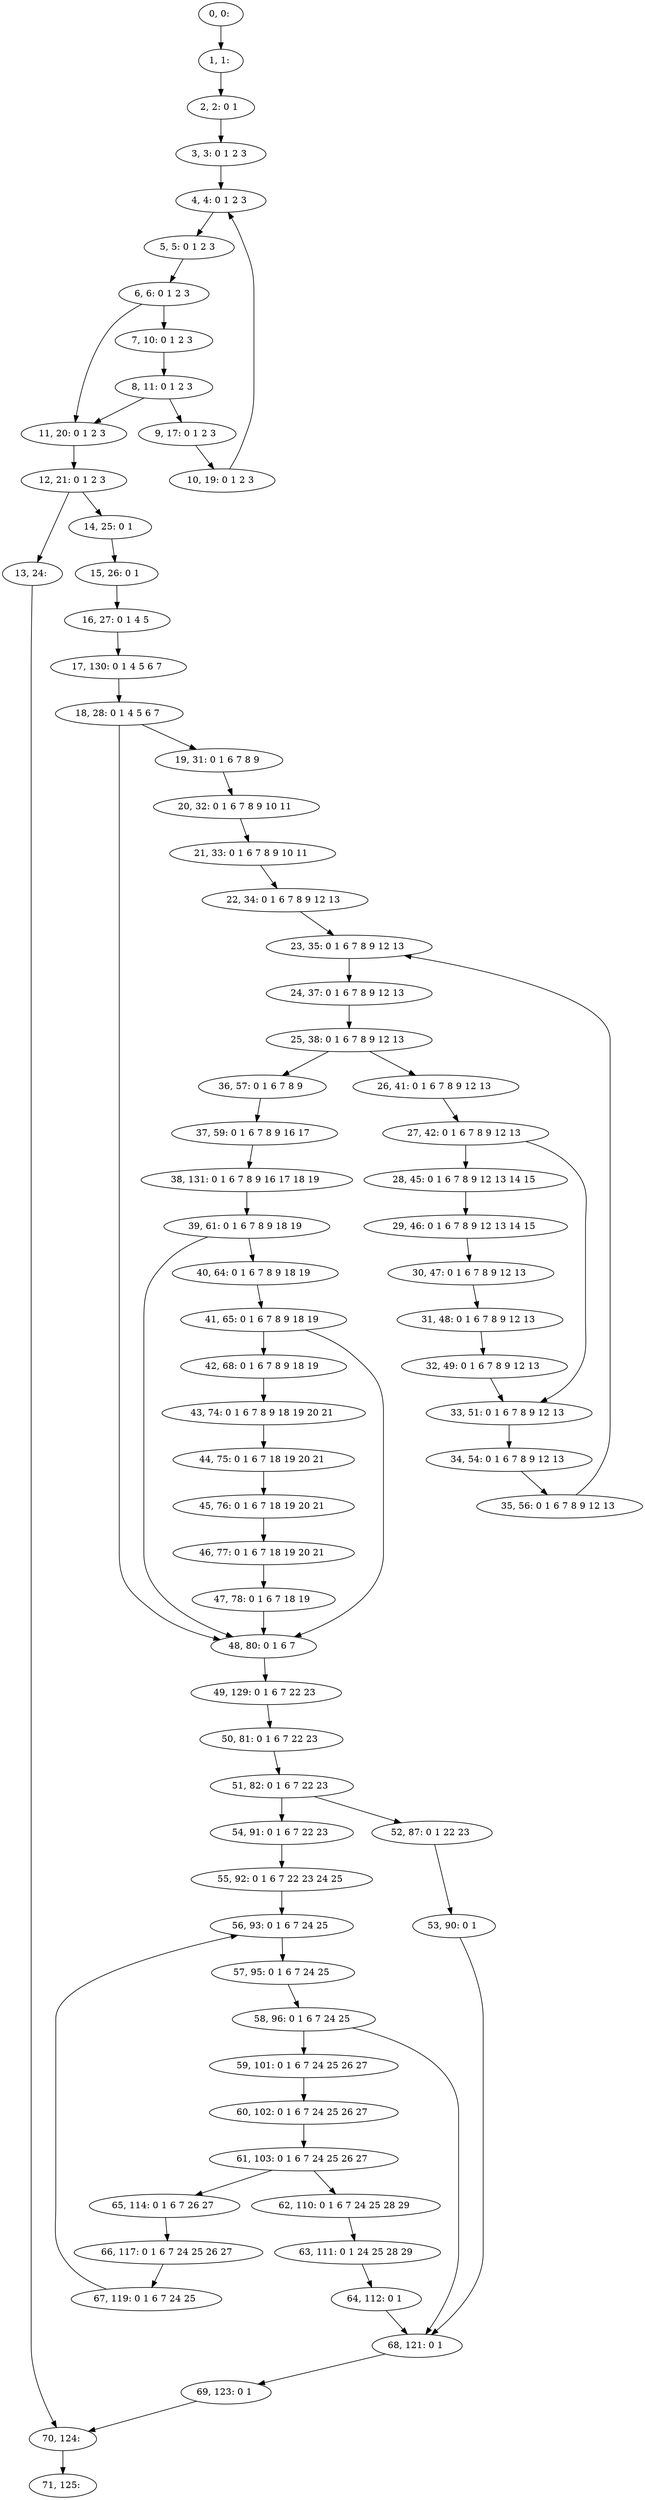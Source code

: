 digraph G {
0[label="0, 0: "];
1[label="1, 1: "];
2[label="2, 2: 0 1 "];
3[label="3, 3: 0 1 2 3 "];
4[label="4, 4: 0 1 2 3 "];
5[label="5, 5: 0 1 2 3 "];
6[label="6, 6: 0 1 2 3 "];
7[label="7, 10: 0 1 2 3 "];
8[label="8, 11: 0 1 2 3 "];
9[label="9, 17: 0 1 2 3 "];
10[label="10, 19: 0 1 2 3 "];
11[label="11, 20: 0 1 2 3 "];
12[label="12, 21: 0 1 2 3 "];
13[label="13, 24: "];
14[label="14, 25: 0 1 "];
15[label="15, 26: 0 1 "];
16[label="16, 27: 0 1 4 5 "];
17[label="17, 130: 0 1 4 5 6 7 "];
18[label="18, 28: 0 1 4 5 6 7 "];
19[label="19, 31: 0 1 6 7 8 9 "];
20[label="20, 32: 0 1 6 7 8 9 10 11 "];
21[label="21, 33: 0 1 6 7 8 9 10 11 "];
22[label="22, 34: 0 1 6 7 8 9 12 13 "];
23[label="23, 35: 0 1 6 7 8 9 12 13 "];
24[label="24, 37: 0 1 6 7 8 9 12 13 "];
25[label="25, 38: 0 1 6 7 8 9 12 13 "];
26[label="26, 41: 0 1 6 7 8 9 12 13 "];
27[label="27, 42: 0 1 6 7 8 9 12 13 "];
28[label="28, 45: 0 1 6 7 8 9 12 13 14 15 "];
29[label="29, 46: 0 1 6 7 8 9 12 13 14 15 "];
30[label="30, 47: 0 1 6 7 8 9 12 13 "];
31[label="31, 48: 0 1 6 7 8 9 12 13 "];
32[label="32, 49: 0 1 6 7 8 9 12 13 "];
33[label="33, 51: 0 1 6 7 8 9 12 13 "];
34[label="34, 54: 0 1 6 7 8 9 12 13 "];
35[label="35, 56: 0 1 6 7 8 9 12 13 "];
36[label="36, 57: 0 1 6 7 8 9 "];
37[label="37, 59: 0 1 6 7 8 9 16 17 "];
38[label="38, 131: 0 1 6 7 8 9 16 17 18 19 "];
39[label="39, 61: 0 1 6 7 8 9 18 19 "];
40[label="40, 64: 0 1 6 7 8 9 18 19 "];
41[label="41, 65: 0 1 6 7 8 9 18 19 "];
42[label="42, 68: 0 1 6 7 8 9 18 19 "];
43[label="43, 74: 0 1 6 7 8 9 18 19 20 21 "];
44[label="44, 75: 0 1 6 7 18 19 20 21 "];
45[label="45, 76: 0 1 6 7 18 19 20 21 "];
46[label="46, 77: 0 1 6 7 18 19 20 21 "];
47[label="47, 78: 0 1 6 7 18 19 "];
48[label="48, 80: 0 1 6 7 "];
49[label="49, 129: 0 1 6 7 22 23 "];
50[label="50, 81: 0 1 6 7 22 23 "];
51[label="51, 82: 0 1 6 7 22 23 "];
52[label="52, 87: 0 1 22 23 "];
53[label="53, 90: 0 1 "];
54[label="54, 91: 0 1 6 7 22 23 "];
55[label="55, 92: 0 1 6 7 22 23 24 25 "];
56[label="56, 93: 0 1 6 7 24 25 "];
57[label="57, 95: 0 1 6 7 24 25 "];
58[label="58, 96: 0 1 6 7 24 25 "];
59[label="59, 101: 0 1 6 7 24 25 26 27 "];
60[label="60, 102: 0 1 6 7 24 25 26 27 "];
61[label="61, 103: 0 1 6 7 24 25 26 27 "];
62[label="62, 110: 0 1 6 7 24 25 28 29 "];
63[label="63, 111: 0 1 24 25 28 29 "];
64[label="64, 112: 0 1 "];
65[label="65, 114: 0 1 6 7 26 27 "];
66[label="66, 117: 0 1 6 7 24 25 26 27 "];
67[label="67, 119: 0 1 6 7 24 25 "];
68[label="68, 121: 0 1 "];
69[label="69, 123: 0 1 "];
70[label="70, 124: "];
71[label="71, 125: "];
0->1 ;
1->2 ;
2->3 ;
3->4 ;
4->5 ;
5->6 ;
6->7 ;
6->11 ;
7->8 ;
8->9 ;
8->11 ;
9->10 ;
10->4 ;
11->12 ;
12->13 ;
12->14 ;
13->70 ;
14->15 ;
15->16 ;
16->17 ;
17->18 ;
18->19 ;
18->48 ;
19->20 ;
20->21 ;
21->22 ;
22->23 ;
23->24 ;
24->25 ;
25->26 ;
25->36 ;
26->27 ;
27->28 ;
27->33 ;
28->29 ;
29->30 ;
30->31 ;
31->32 ;
32->33 ;
33->34 ;
34->35 ;
35->23 ;
36->37 ;
37->38 ;
38->39 ;
39->40 ;
39->48 ;
40->41 ;
41->42 ;
41->48 ;
42->43 ;
43->44 ;
44->45 ;
45->46 ;
46->47 ;
47->48 ;
48->49 ;
49->50 ;
50->51 ;
51->52 ;
51->54 ;
52->53 ;
53->68 ;
54->55 ;
55->56 ;
56->57 ;
57->58 ;
58->59 ;
58->68 ;
59->60 ;
60->61 ;
61->62 ;
61->65 ;
62->63 ;
63->64 ;
64->68 ;
65->66 ;
66->67 ;
67->56 ;
68->69 ;
69->70 ;
70->71 ;
}
